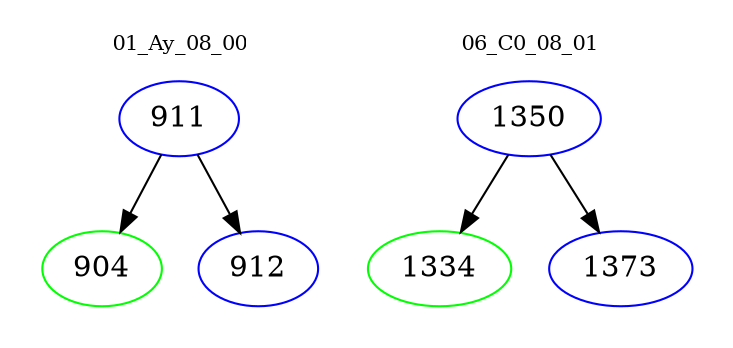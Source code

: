 digraph{
subgraph cluster_0 {
color = white
label = "01_Ay_08_00";
fontsize=10;
T0_911 [label="911", color="blue"]
T0_911 -> T0_904 [color="black"]
T0_904 [label="904", color="green"]
T0_911 -> T0_912 [color="black"]
T0_912 [label="912", color="blue"]
}
subgraph cluster_1 {
color = white
label = "06_C0_08_01";
fontsize=10;
T1_1350 [label="1350", color="blue"]
T1_1350 -> T1_1334 [color="black"]
T1_1334 [label="1334", color="green"]
T1_1350 -> T1_1373 [color="black"]
T1_1373 [label="1373", color="blue"]
}
}
